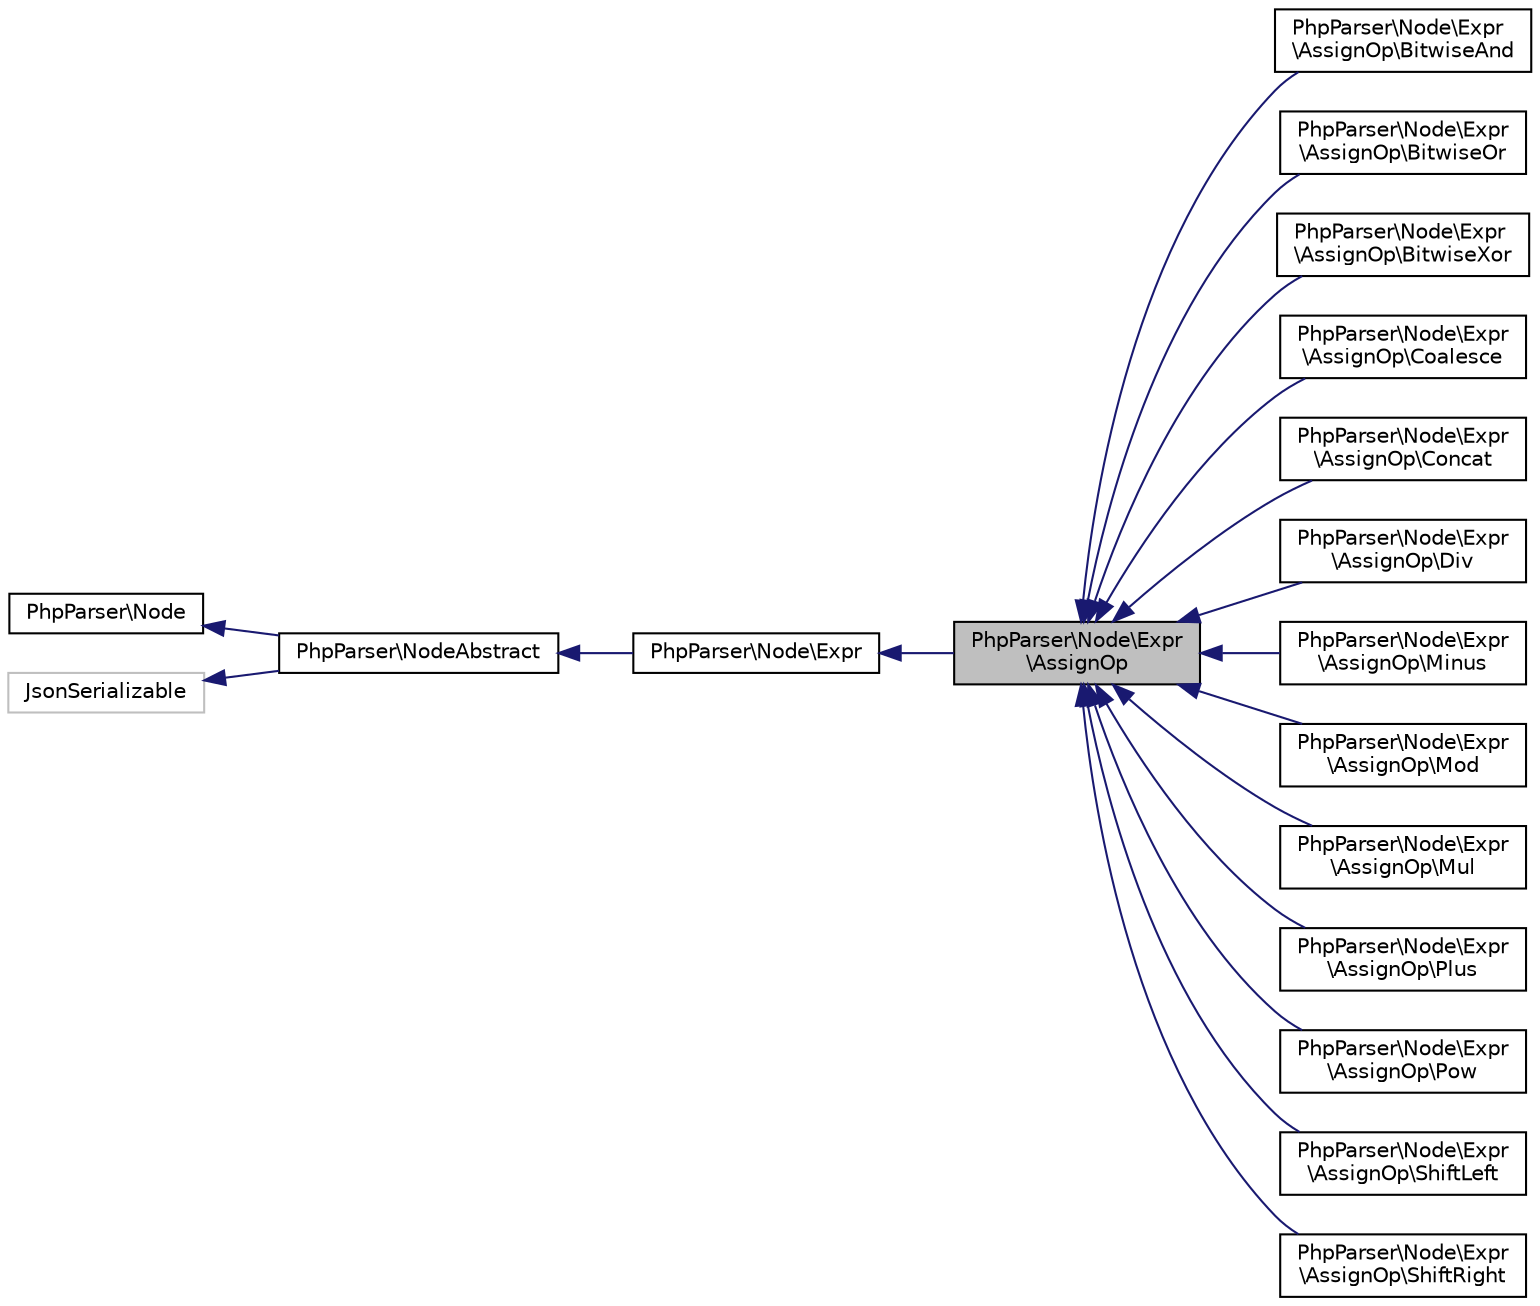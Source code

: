 digraph "PhpParser\Node\Expr\AssignOp"
{
  edge [fontname="Helvetica",fontsize="10",labelfontname="Helvetica",labelfontsize="10"];
  node [fontname="Helvetica",fontsize="10",shape=record];
  rankdir="LR";
  Node0 [label="PhpParser\\Node\\Expr\l\\AssignOp",height=0.2,width=0.4,color="black", fillcolor="grey75", style="filled", fontcolor="black"];
  Node1 -> Node0 [dir="back",color="midnightblue",fontsize="10",style="solid",fontname="Helvetica"];
  Node1 [label="PhpParser\\Node\\Expr",height=0.2,width=0.4,color="black", fillcolor="white", style="filled",URL="$classPhpParser_1_1Node_1_1Expr.html"];
  Node2 -> Node1 [dir="back",color="midnightblue",fontsize="10",style="solid",fontname="Helvetica"];
  Node2 [label="PhpParser\\NodeAbstract",height=0.2,width=0.4,color="black", fillcolor="white", style="filled",URL="$classPhpParser_1_1NodeAbstract.html"];
  Node3 -> Node2 [dir="back",color="midnightblue",fontsize="10",style="solid",fontname="Helvetica"];
  Node3 [label="PhpParser\\Node",height=0.2,width=0.4,color="black", fillcolor="white", style="filled",URL="$interfacePhpParser_1_1Node.html"];
  Node4 -> Node2 [dir="back",color="midnightblue",fontsize="10",style="solid",fontname="Helvetica"];
  Node4 [label="JsonSerializable",height=0.2,width=0.4,color="grey75", fillcolor="white", style="filled"];
  Node0 -> Node5 [dir="back",color="midnightblue",fontsize="10",style="solid",fontname="Helvetica"];
  Node5 [label="PhpParser\\Node\\Expr\l\\AssignOp\\BitwiseAnd",height=0.2,width=0.4,color="black", fillcolor="white", style="filled",URL="$classPhpParser_1_1Node_1_1Expr_1_1AssignOp_1_1BitwiseAnd.html"];
  Node0 -> Node6 [dir="back",color="midnightblue",fontsize="10",style="solid",fontname="Helvetica"];
  Node6 [label="PhpParser\\Node\\Expr\l\\AssignOp\\BitwiseOr",height=0.2,width=0.4,color="black", fillcolor="white", style="filled",URL="$classPhpParser_1_1Node_1_1Expr_1_1AssignOp_1_1BitwiseOr.html"];
  Node0 -> Node7 [dir="back",color="midnightblue",fontsize="10",style="solid",fontname="Helvetica"];
  Node7 [label="PhpParser\\Node\\Expr\l\\AssignOp\\BitwiseXor",height=0.2,width=0.4,color="black", fillcolor="white", style="filled",URL="$classPhpParser_1_1Node_1_1Expr_1_1AssignOp_1_1BitwiseXor.html"];
  Node0 -> Node8 [dir="back",color="midnightblue",fontsize="10",style="solid",fontname="Helvetica"];
  Node8 [label="PhpParser\\Node\\Expr\l\\AssignOp\\Coalesce",height=0.2,width=0.4,color="black", fillcolor="white", style="filled",URL="$classPhpParser_1_1Node_1_1Expr_1_1AssignOp_1_1Coalesce.html"];
  Node0 -> Node9 [dir="back",color="midnightblue",fontsize="10",style="solid",fontname="Helvetica"];
  Node9 [label="PhpParser\\Node\\Expr\l\\AssignOp\\Concat",height=0.2,width=0.4,color="black", fillcolor="white", style="filled",URL="$classPhpParser_1_1Node_1_1Expr_1_1AssignOp_1_1Concat.html"];
  Node0 -> Node10 [dir="back",color="midnightblue",fontsize="10",style="solid",fontname="Helvetica"];
  Node10 [label="PhpParser\\Node\\Expr\l\\AssignOp\\Div",height=0.2,width=0.4,color="black", fillcolor="white", style="filled",URL="$classPhpParser_1_1Node_1_1Expr_1_1AssignOp_1_1Div.html"];
  Node0 -> Node11 [dir="back",color="midnightblue",fontsize="10",style="solid",fontname="Helvetica"];
  Node11 [label="PhpParser\\Node\\Expr\l\\AssignOp\\Minus",height=0.2,width=0.4,color="black", fillcolor="white", style="filled",URL="$classPhpParser_1_1Node_1_1Expr_1_1AssignOp_1_1Minus.html"];
  Node0 -> Node12 [dir="back",color="midnightblue",fontsize="10",style="solid",fontname="Helvetica"];
  Node12 [label="PhpParser\\Node\\Expr\l\\AssignOp\\Mod",height=0.2,width=0.4,color="black", fillcolor="white", style="filled",URL="$classPhpParser_1_1Node_1_1Expr_1_1AssignOp_1_1Mod.html"];
  Node0 -> Node13 [dir="back",color="midnightblue",fontsize="10",style="solid",fontname="Helvetica"];
  Node13 [label="PhpParser\\Node\\Expr\l\\AssignOp\\Mul",height=0.2,width=0.4,color="black", fillcolor="white", style="filled",URL="$classPhpParser_1_1Node_1_1Expr_1_1AssignOp_1_1Mul.html"];
  Node0 -> Node14 [dir="back",color="midnightblue",fontsize="10",style="solid",fontname="Helvetica"];
  Node14 [label="PhpParser\\Node\\Expr\l\\AssignOp\\Plus",height=0.2,width=0.4,color="black", fillcolor="white", style="filled",URL="$classPhpParser_1_1Node_1_1Expr_1_1AssignOp_1_1Plus.html"];
  Node0 -> Node15 [dir="back",color="midnightblue",fontsize="10",style="solid",fontname="Helvetica"];
  Node15 [label="PhpParser\\Node\\Expr\l\\AssignOp\\Pow",height=0.2,width=0.4,color="black", fillcolor="white", style="filled",URL="$classPhpParser_1_1Node_1_1Expr_1_1AssignOp_1_1Pow.html"];
  Node0 -> Node16 [dir="back",color="midnightblue",fontsize="10",style="solid",fontname="Helvetica"];
  Node16 [label="PhpParser\\Node\\Expr\l\\AssignOp\\ShiftLeft",height=0.2,width=0.4,color="black", fillcolor="white", style="filled",URL="$classPhpParser_1_1Node_1_1Expr_1_1AssignOp_1_1ShiftLeft.html"];
  Node0 -> Node17 [dir="back",color="midnightblue",fontsize="10",style="solid",fontname="Helvetica"];
  Node17 [label="PhpParser\\Node\\Expr\l\\AssignOp\\ShiftRight",height=0.2,width=0.4,color="black", fillcolor="white", style="filled",URL="$classPhpParser_1_1Node_1_1Expr_1_1AssignOp_1_1ShiftRight.html"];
}
